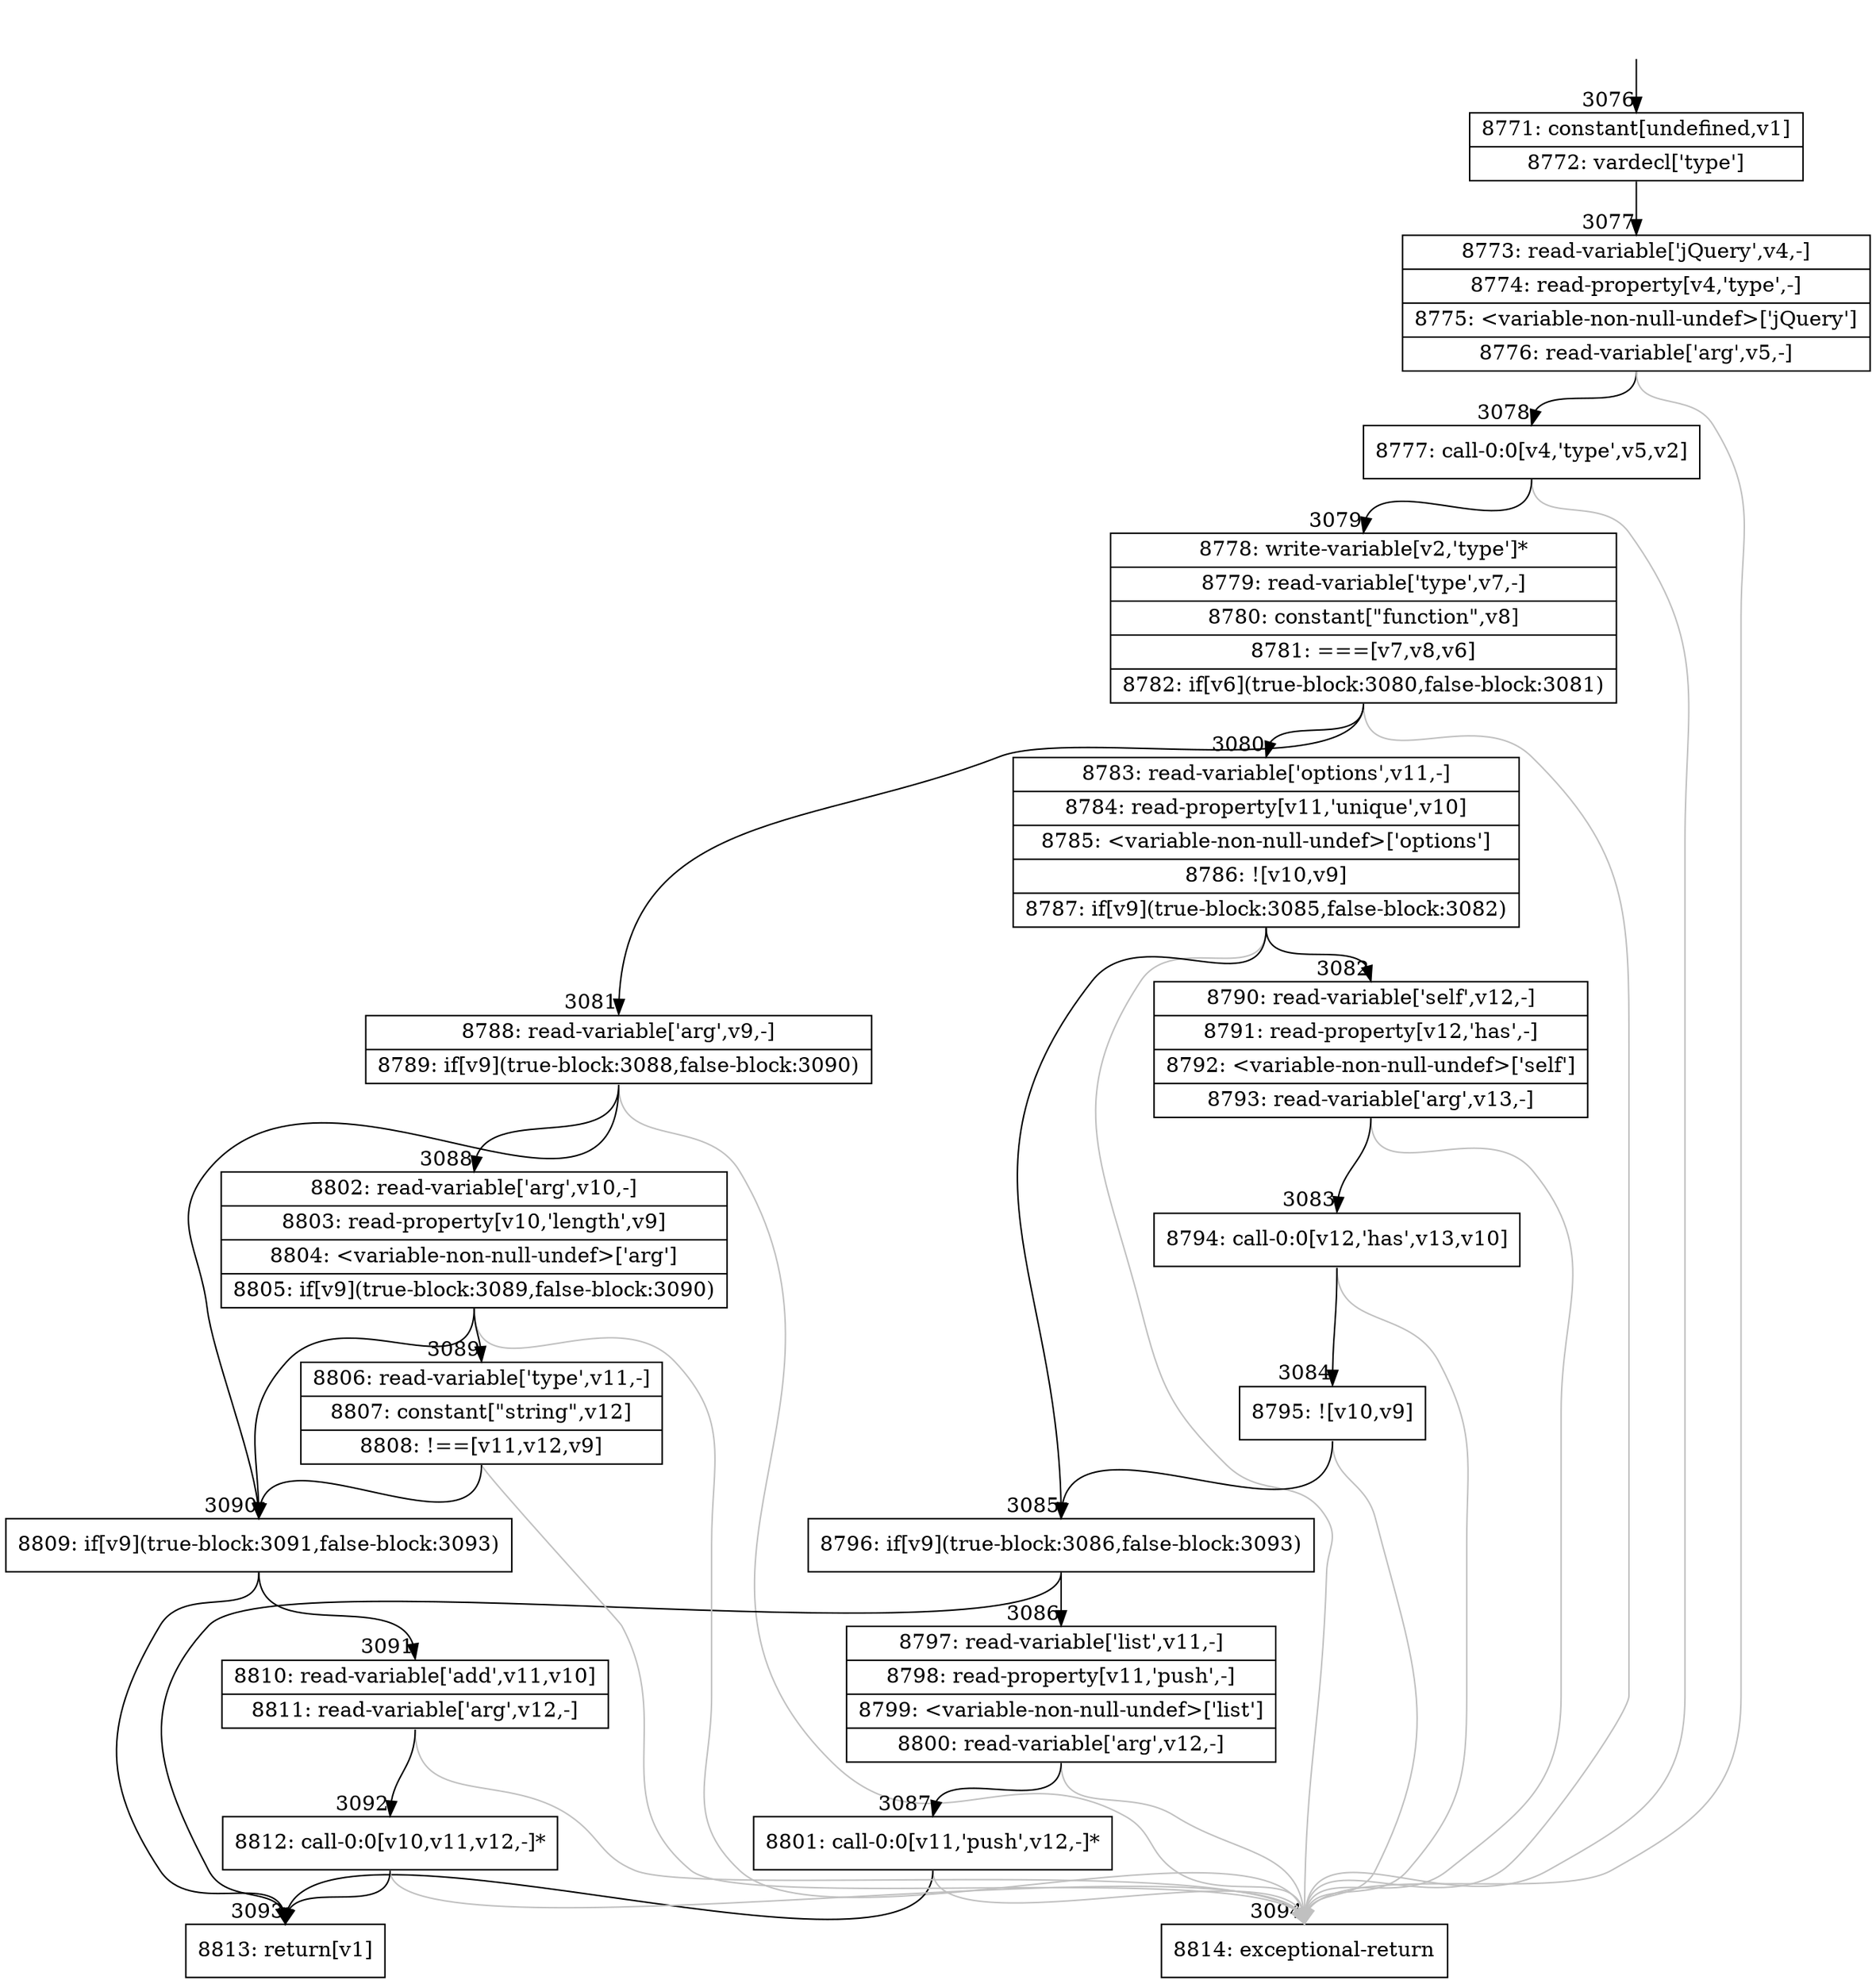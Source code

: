 digraph {
rankdir="TD"
BB_entry205[shape=none,label=""];
BB_entry205 -> BB3076 [tailport=s, headport=n, headlabel="    3076"]
BB3076 [shape=record label="{8771: constant[undefined,v1]|8772: vardecl['type']}" ] 
BB3076 -> BB3077 [tailport=s, headport=n, headlabel="      3077"]
BB3077 [shape=record label="{8773: read-variable['jQuery',v4,-]|8774: read-property[v4,'type',-]|8775: \<variable-non-null-undef\>['jQuery']|8776: read-variable['arg',v5,-]}" ] 
BB3077 -> BB3078 [tailport=s, headport=n, headlabel="      3078"]
BB3077 -> BB3094 [tailport=s, headport=n, color=gray, headlabel="      3094"]
BB3078 [shape=record label="{8777: call-0:0[v4,'type',v5,v2]}" ] 
BB3078 -> BB3079 [tailport=s, headport=n, headlabel="      3079"]
BB3078 -> BB3094 [tailport=s, headport=n, color=gray]
BB3079 [shape=record label="{8778: write-variable[v2,'type']*|8779: read-variable['type',v7,-]|8780: constant[\"function\",v8]|8781: ===[v7,v8,v6]|8782: if[v6](true-block:3080,false-block:3081)}" ] 
BB3079 -> BB3080 [tailport=s, headport=n, headlabel="      3080"]
BB3079 -> BB3081 [tailport=s, headport=n, headlabel="      3081"]
BB3079 -> BB3094 [tailport=s, headport=n, color=gray]
BB3080 [shape=record label="{8783: read-variable['options',v11,-]|8784: read-property[v11,'unique',v10]|8785: \<variable-non-null-undef\>['options']|8786: ![v10,v9]|8787: if[v9](true-block:3085,false-block:3082)}" ] 
BB3080 -> BB3085 [tailport=s, headport=n, headlabel="      3085"]
BB3080 -> BB3082 [tailport=s, headport=n, headlabel="      3082"]
BB3080 -> BB3094 [tailport=s, headport=n, color=gray]
BB3081 [shape=record label="{8788: read-variable['arg',v9,-]|8789: if[v9](true-block:3088,false-block:3090)}" ] 
BB3081 -> BB3090 [tailport=s, headport=n, headlabel="      3090"]
BB3081 -> BB3088 [tailport=s, headport=n, headlabel="      3088"]
BB3081 -> BB3094 [tailport=s, headport=n, color=gray]
BB3082 [shape=record label="{8790: read-variable['self',v12,-]|8791: read-property[v12,'has',-]|8792: \<variable-non-null-undef\>['self']|8793: read-variable['arg',v13,-]}" ] 
BB3082 -> BB3083 [tailport=s, headport=n, headlabel="      3083"]
BB3082 -> BB3094 [tailport=s, headport=n, color=gray]
BB3083 [shape=record label="{8794: call-0:0[v12,'has',v13,v10]}" ] 
BB3083 -> BB3084 [tailport=s, headport=n, headlabel="      3084"]
BB3083 -> BB3094 [tailport=s, headport=n, color=gray]
BB3084 [shape=record label="{8795: ![v10,v9]}" ] 
BB3084 -> BB3085 [tailport=s, headport=n]
BB3084 -> BB3094 [tailport=s, headport=n, color=gray]
BB3085 [shape=record label="{8796: if[v9](true-block:3086,false-block:3093)}" ] 
BB3085 -> BB3086 [tailport=s, headport=n, headlabel="      3086"]
BB3085 -> BB3093 [tailport=s, headport=n, headlabel="      3093"]
BB3086 [shape=record label="{8797: read-variable['list',v11,-]|8798: read-property[v11,'push',-]|8799: \<variable-non-null-undef\>['list']|8800: read-variable['arg',v12,-]}" ] 
BB3086 -> BB3087 [tailport=s, headport=n, headlabel="      3087"]
BB3086 -> BB3094 [tailport=s, headport=n, color=gray]
BB3087 [shape=record label="{8801: call-0:0[v11,'push',v12,-]*}" ] 
BB3087 -> BB3093 [tailport=s, headport=n]
BB3087 -> BB3094 [tailport=s, headport=n, color=gray]
BB3088 [shape=record label="{8802: read-variable['arg',v10,-]|8803: read-property[v10,'length',v9]|8804: \<variable-non-null-undef\>['arg']|8805: if[v9](true-block:3089,false-block:3090)}" ] 
BB3088 -> BB3090 [tailport=s, headport=n]
BB3088 -> BB3089 [tailport=s, headport=n, headlabel="      3089"]
BB3088 -> BB3094 [tailport=s, headport=n, color=gray]
BB3089 [shape=record label="{8806: read-variable['type',v11,-]|8807: constant[\"string\",v12]|8808: !==[v11,v12,v9]}" ] 
BB3089 -> BB3090 [tailport=s, headport=n]
BB3089 -> BB3094 [tailport=s, headport=n, color=gray]
BB3090 [shape=record label="{8809: if[v9](true-block:3091,false-block:3093)}" ] 
BB3090 -> BB3091 [tailport=s, headport=n, headlabel="      3091"]
BB3090 -> BB3093 [tailport=s, headport=n]
BB3091 [shape=record label="{8810: read-variable['add',v11,v10]|8811: read-variable['arg',v12,-]}" ] 
BB3091 -> BB3092 [tailport=s, headport=n, headlabel="      3092"]
BB3091 -> BB3094 [tailport=s, headport=n, color=gray]
BB3092 [shape=record label="{8812: call-0:0[v10,v11,v12,-]*}" ] 
BB3092 -> BB3093 [tailport=s, headport=n]
BB3092 -> BB3094 [tailport=s, headport=n, color=gray]
BB3093 [shape=record label="{8813: return[v1]}" ] 
BB3094 [shape=record label="{8814: exceptional-return}" ] 
}
